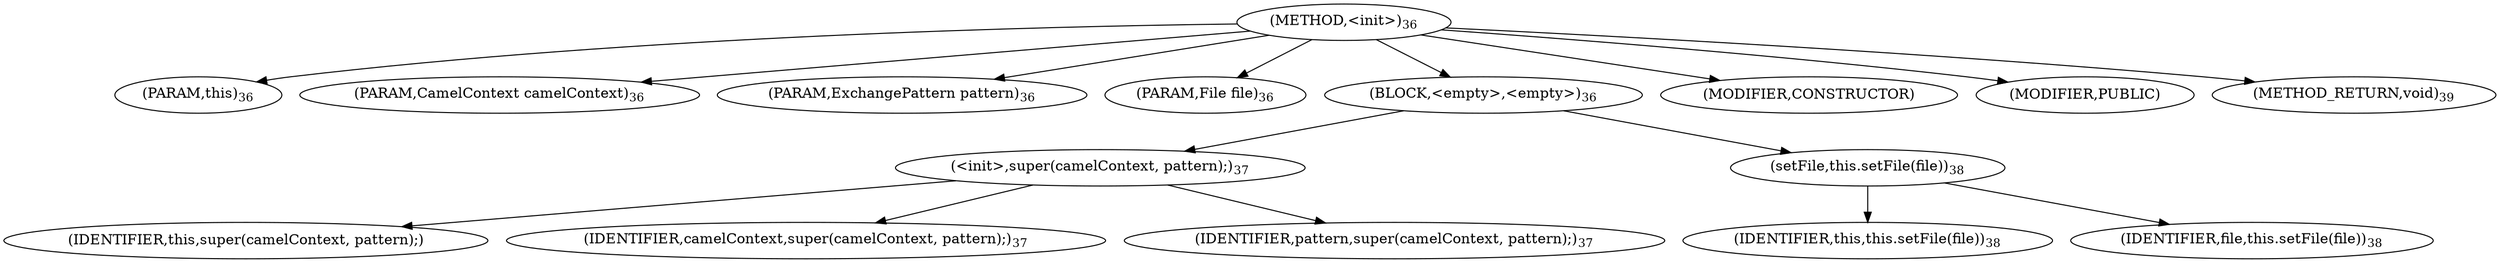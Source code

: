 digraph "&lt;init&gt;" {  
"34" [label = <(METHOD,&lt;init&gt;)<SUB>36</SUB>> ]
"4" [label = <(PARAM,this)<SUB>36</SUB>> ]
"35" [label = <(PARAM,CamelContext camelContext)<SUB>36</SUB>> ]
"36" [label = <(PARAM,ExchangePattern pattern)<SUB>36</SUB>> ]
"37" [label = <(PARAM,File file)<SUB>36</SUB>> ]
"38" [label = <(BLOCK,&lt;empty&gt;,&lt;empty&gt;)<SUB>36</SUB>> ]
"39" [label = <(&lt;init&gt;,super(camelContext, pattern);)<SUB>37</SUB>> ]
"3" [label = <(IDENTIFIER,this,super(camelContext, pattern);)> ]
"40" [label = <(IDENTIFIER,camelContext,super(camelContext, pattern);)<SUB>37</SUB>> ]
"41" [label = <(IDENTIFIER,pattern,super(camelContext, pattern);)<SUB>37</SUB>> ]
"42" [label = <(setFile,this.setFile(file))<SUB>38</SUB>> ]
"5" [label = <(IDENTIFIER,this,this.setFile(file))<SUB>38</SUB>> ]
"43" [label = <(IDENTIFIER,file,this.setFile(file))<SUB>38</SUB>> ]
"44" [label = <(MODIFIER,CONSTRUCTOR)> ]
"45" [label = <(MODIFIER,PUBLIC)> ]
"46" [label = <(METHOD_RETURN,void)<SUB>39</SUB>> ]
  "34" -> "4" 
  "34" -> "35" 
  "34" -> "36" 
  "34" -> "37" 
  "34" -> "38" 
  "34" -> "44" 
  "34" -> "45" 
  "34" -> "46" 
  "38" -> "39" 
  "38" -> "42" 
  "39" -> "3" 
  "39" -> "40" 
  "39" -> "41" 
  "42" -> "5" 
  "42" -> "43" 
}
